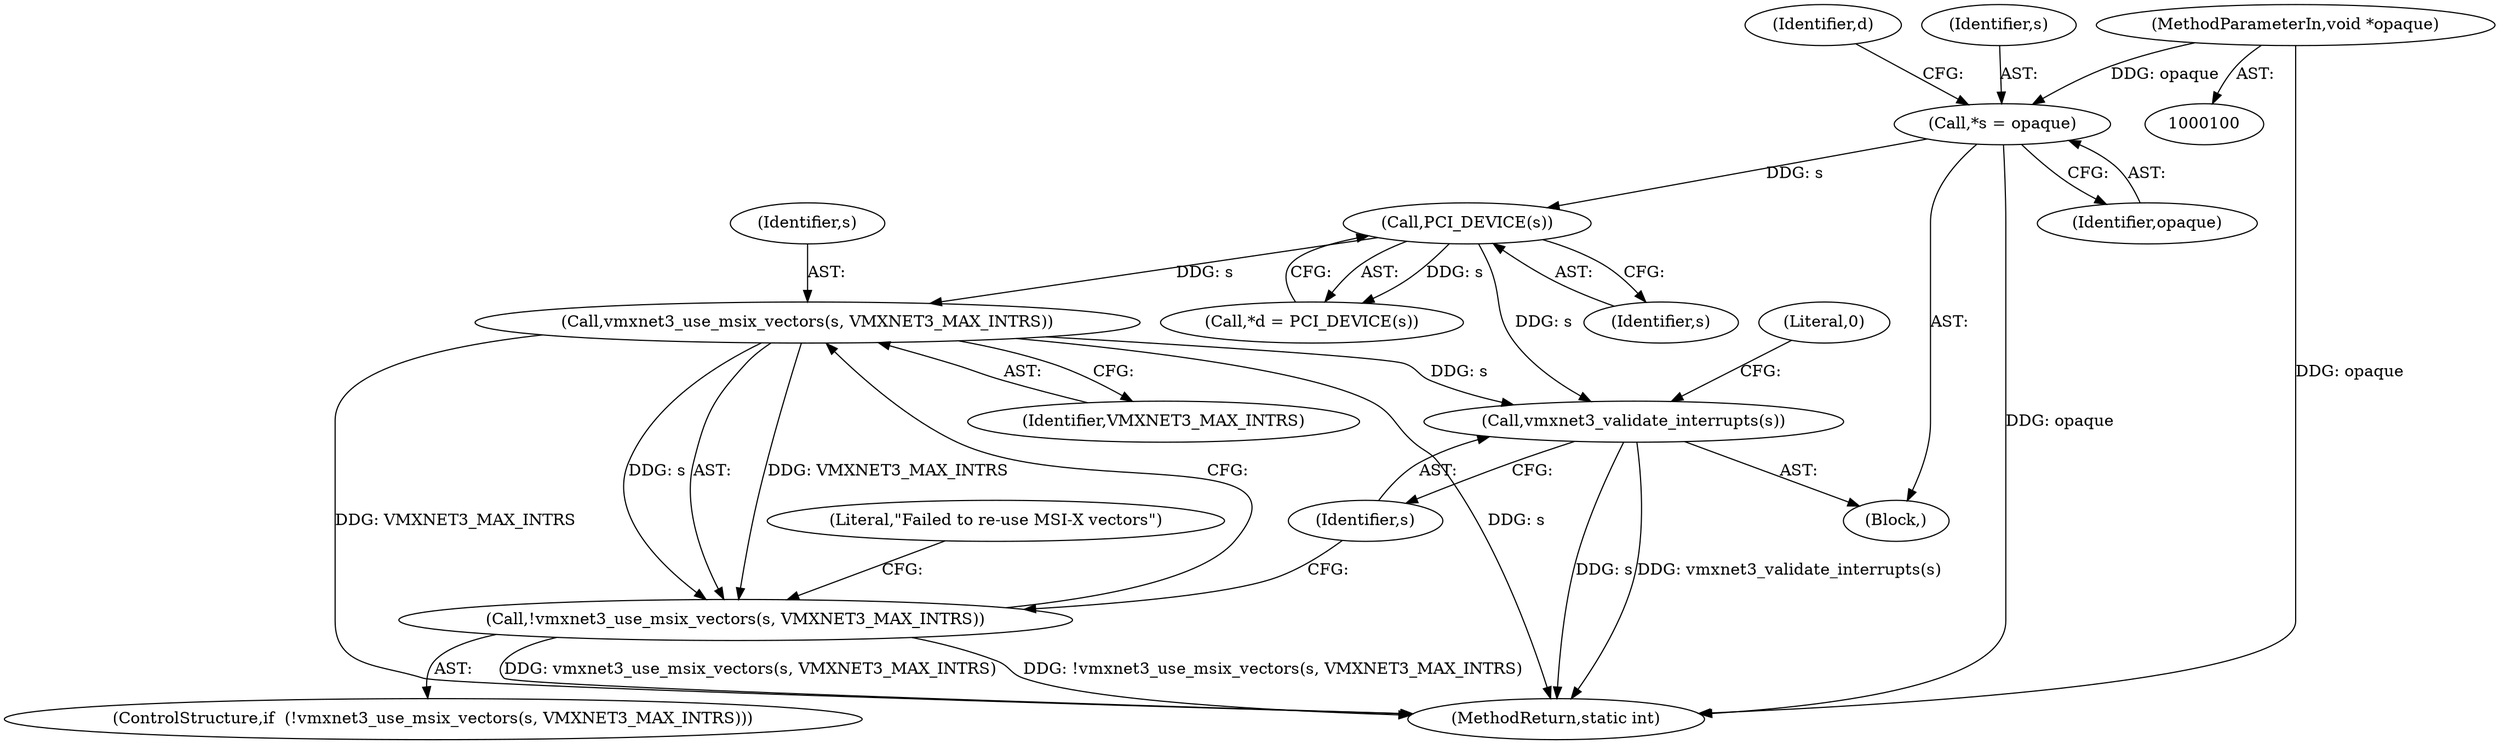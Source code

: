 digraph "0_qemu_3c99afc779c2c78718a565ad8c5e98de7c2c7484@pointer" {
"1000139" [label="(Call,vmxnet3_use_msix_vectors(s, VMXNET3_MAX_INTRS))"];
"1000111" [label="(Call,PCI_DEVICE(s))"];
"1000105" [label="(Call,*s = opaque)"];
"1000101" [label="(MethodParameterIn,void *opaque)"];
"1000138" [label="(Call,!vmxnet3_use_msix_vectors(s, VMXNET3_MAX_INTRS))"];
"1000163" [label="(Call,vmxnet3_validate_interrupts(s))"];
"1000109" [label="(Call,*d = PCI_DEVICE(s))"];
"1000166" [label="(Literal,0)"];
"1000163" [label="(Call,vmxnet3_validate_interrupts(s))"];
"1000139" [label="(Call,vmxnet3_use_msix_vectors(s, VMXNET3_MAX_INTRS))"];
"1000137" [label="(ControlStructure,if  (!vmxnet3_use_msix_vectors(s, VMXNET3_MAX_INTRS)))"];
"1000140" [label="(Identifier,s)"];
"1000110" [label="(Identifier,d)"];
"1000144" [label="(Literal,\"Failed to re-use MSI-X vectors\")"];
"1000106" [label="(Identifier,s)"];
"1000141" [label="(Identifier,VMXNET3_MAX_INTRS)"];
"1000164" [label="(Identifier,s)"];
"1000103" [label="(Block,)"];
"1000105" [label="(Call,*s = opaque)"];
"1000167" [label="(MethodReturn,static int)"];
"1000111" [label="(Call,PCI_DEVICE(s))"];
"1000138" [label="(Call,!vmxnet3_use_msix_vectors(s, VMXNET3_MAX_INTRS))"];
"1000101" [label="(MethodParameterIn,void *opaque)"];
"1000112" [label="(Identifier,s)"];
"1000107" [label="(Identifier,opaque)"];
"1000139" -> "1000138"  [label="AST: "];
"1000139" -> "1000141"  [label="CFG: "];
"1000140" -> "1000139"  [label="AST: "];
"1000141" -> "1000139"  [label="AST: "];
"1000138" -> "1000139"  [label="CFG: "];
"1000139" -> "1000167"  [label="DDG: s"];
"1000139" -> "1000167"  [label="DDG: VMXNET3_MAX_INTRS"];
"1000139" -> "1000138"  [label="DDG: s"];
"1000139" -> "1000138"  [label="DDG: VMXNET3_MAX_INTRS"];
"1000111" -> "1000139"  [label="DDG: s"];
"1000139" -> "1000163"  [label="DDG: s"];
"1000111" -> "1000109"  [label="AST: "];
"1000111" -> "1000112"  [label="CFG: "];
"1000112" -> "1000111"  [label="AST: "];
"1000109" -> "1000111"  [label="CFG: "];
"1000111" -> "1000109"  [label="DDG: s"];
"1000105" -> "1000111"  [label="DDG: s"];
"1000111" -> "1000163"  [label="DDG: s"];
"1000105" -> "1000103"  [label="AST: "];
"1000105" -> "1000107"  [label="CFG: "];
"1000106" -> "1000105"  [label="AST: "];
"1000107" -> "1000105"  [label="AST: "];
"1000110" -> "1000105"  [label="CFG: "];
"1000105" -> "1000167"  [label="DDG: opaque"];
"1000101" -> "1000105"  [label="DDG: opaque"];
"1000101" -> "1000100"  [label="AST: "];
"1000101" -> "1000167"  [label="DDG: opaque"];
"1000138" -> "1000137"  [label="AST: "];
"1000144" -> "1000138"  [label="CFG: "];
"1000164" -> "1000138"  [label="CFG: "];
"1000138" -> "1000167"  [label="DDG: vmxnet3_use_msix_vectors(s, VMXNET3_MAX_INTRS)"];
"1000138" -> "1000167"  [label="DDG: !vmxnet3_use_msix_vectors(s, VMXNET3_MAX_INTRS)"];
"1000163" -> "1000103"  [label="AST: "];
"1000163" -> "1000164"  [label="CFG: "];
"1000164" -> "1000163"  [label="AST: "];
"1000166" -> "1000163"  [label="CFG: "];
"1000163" -> "1000167"  [label="DDG: s"];
"1000163" -> "1000167"  [label="DDG: vmxnet3_validate_interrupts(s)"];
}
